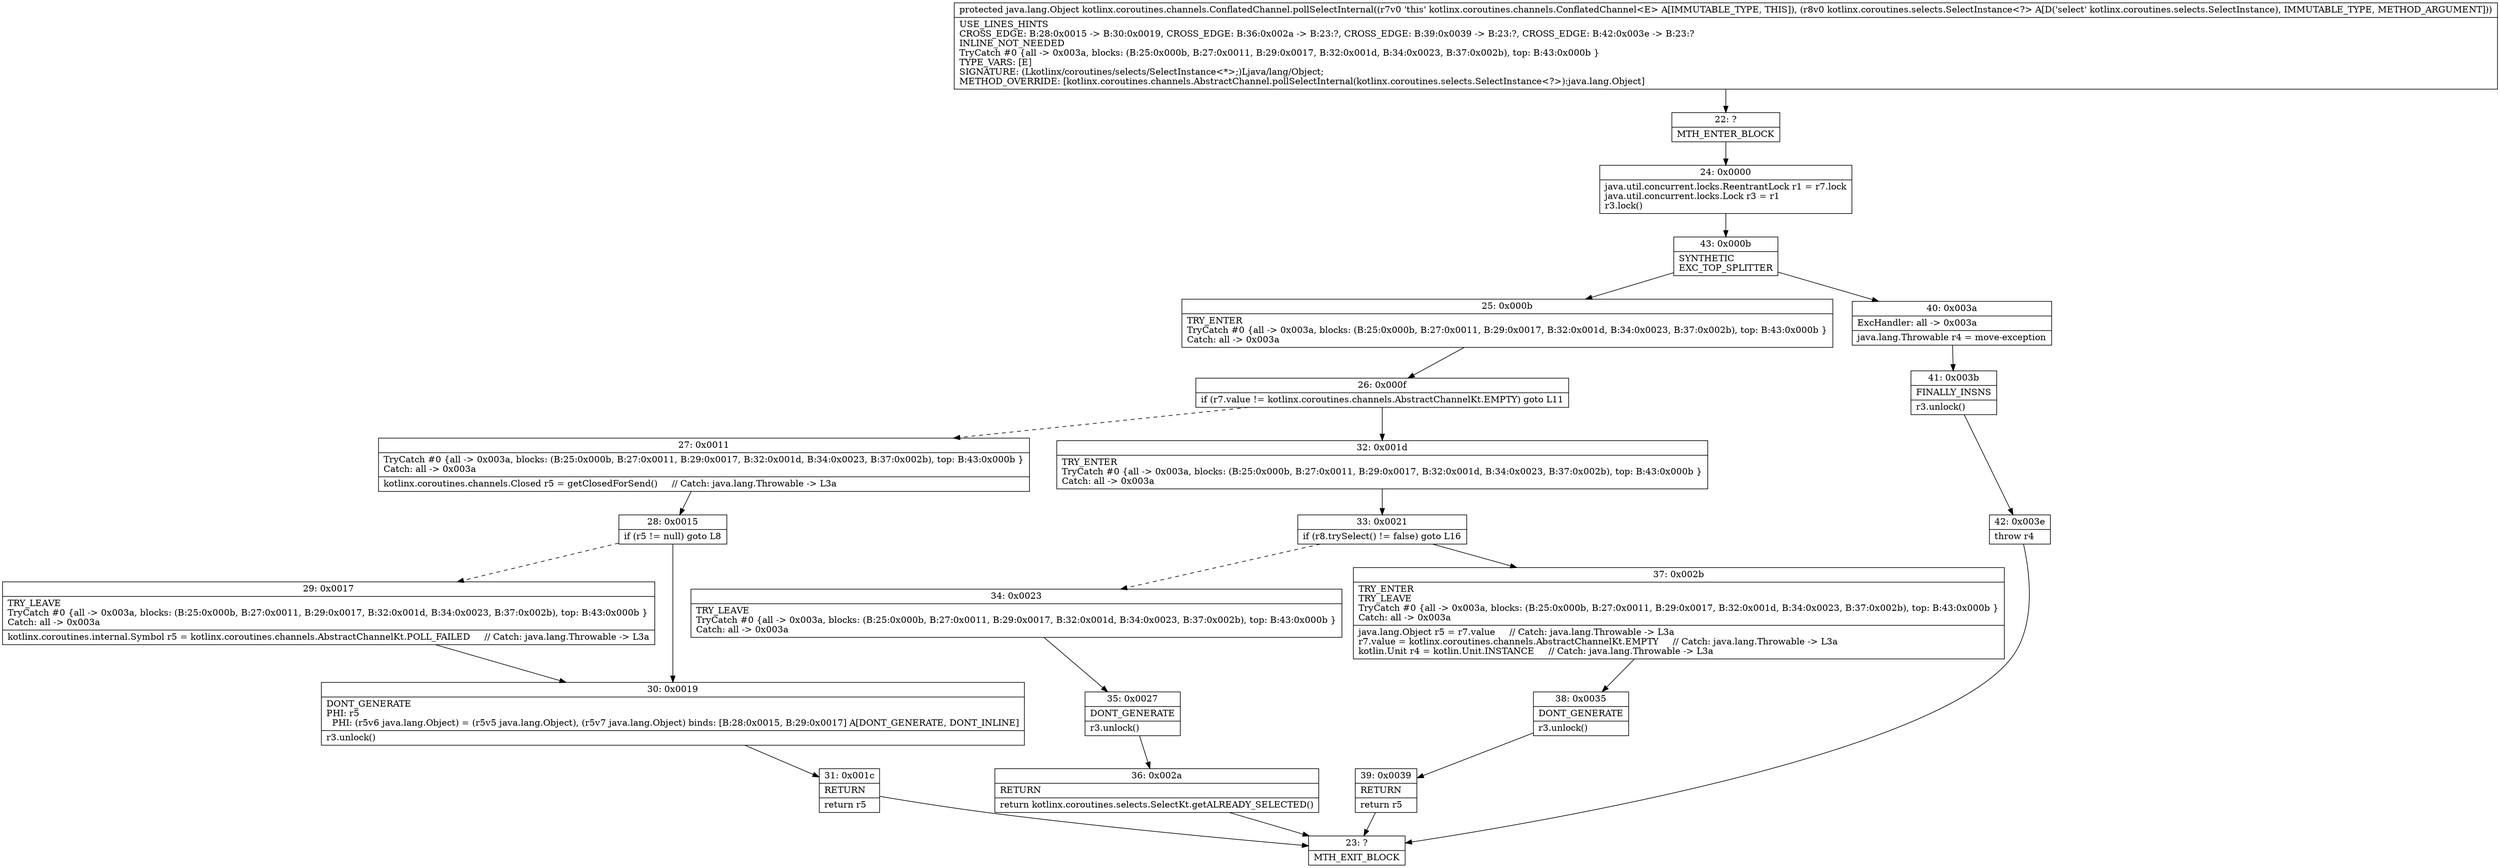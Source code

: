 digraph "CFG forkotlinx.coroutines.channels.ConflatedChannel.pollSelectInternal(Lkotlinx\/coroutines\/selects\/SelectInstance;)Ljava\/lang\/Object;" {
Node_22 [shape=record,label="{22\:\ ?|MTH_ENTER_BLOCK\l}"];
Node_24 [shape=record,label="{24\:\ 0x0000|java.util.concurrent.locks.ReentrantLock r1 = r7.lock\ljava.util.concurrent.locks.Lock r3 = r1\lr3.lock()\l}"];
Node_43 [shape=record,label="{43\:\ 0x000b|SYNTHETIC\lEXC_TOP_SPLITTER\l}"];
Node_25 [shape=record,label="{25\:\ 0x000b|TRY_ENTER\lTryCatch #0 \{all \-\> 0x003a, blocks: (B:25:0x000b, B:27:0x0011, B:29:0x0017, B:32:0x001d, B:34:0x0023, B:37:0x002b), top: B:43:0x000b \}\lCatch: all \-\> 0x003a\l}"];
Node_26 [shape=record,label="{26\:\ 0x000f|if (r7.value != kotlinx.coroutines.channels.AbstractChannelKt.EMPTY) goto L11\l}"];
Node_27 [shape=record,label="{27\:\ 0x0011|TryCatch #0 \{all \-\> 0x003a, blocks: (B:25:0x000b, B:27:0x0011, B:29:0x0017, B:32:0x001d, B:34:0x0023, B:37:0x002b), top: B:43:0x000b \}\lCatch: all \-\> 0x003a\l|kotlinx.coroutines.channels.Closed r5 = getClosedForSend()     \/\/ Catch: java.lang.Throwable \-\> L3a\l}"];
Node_28 [shape=record,label="{28\:\ 0x0015|if (r5 != null) goto L8\l}"];
Node_29 [shape=record,label="{29\:\ 0x0017|TRY_LEAVE\lTryCatch #0 \{all \-\> 0x003a, blocks: (B:25:0x000b, B:27:0x0011, B:29:0x0017, B:32:0x001d, B:34:0x0023, B:37:0x002b), top: B:43:0x000b \}\lCatch: all \-\> 0x003a\l|kotlinx.coroutines.internal.Symbol r5 = kotlinx.coroutines.channels.AbstractChannelKt.POLL_FAILED     \/\/ Catch: java.lang.Throwable \-\> L3a\l}"];
Node_30 [shape=record,label="{30\:\ 0x0019|DONT_GENERATE\lPHI: r5 \l  PHI: (r5v6 java.lang.Object) = (r5v5 java.lang.Object), (r5v7 java.lang.Object) binds: [B:28:0x0015, B:29:0x0017] A[DONT_GENERATE, DONT_INLINE]\l|r3.unlock()\l}"];
Node_31 [shape=record,label="{31\:\ 0x001c|RETURN\l|return r5\l}"];
Node_23 [shape=record,label="{23\:\ ?|MTH_EXIT_BLOCK\l}"];
Node_32 [shape=record,label="{32\:\ 0x001d|TRY_ENTER\lTryCatch #0 \{all \-\> 0x003a, blocks: (B:25:0x000b, B:27:0x0011, B:29:0x0017, B:32:0x001d, B:34:0x0023, B:37:0x002b), top: B:43:0x000b \}\lCatch: all \-\> 0x003a\l}"];
Node_33 [shape=record,label="{33\:\ 0x0021|if (r8.trySelect() != false) goto L16\l}"];
Node_34 [shape=record,label="{34\:\ 0x0023|TRY_LEAVE\lTryCatch #0 \{all \-\> 0x003a, blocks: (B:25:0x000b, B:27:0x0011, B:29:0x0017, B:32:0x001d, B:34:0x0023, B:37:0x002b), top: B:43:0x000b \}\lCatch: all \-\> 0x003a\l}"];
Node_35 [shape=record,label="{35\:\ 0x0027|DONT_GENERATE\l|r3.unlock()\l}"];
Node_36 [shape=record,label="{36\:\ 0x002a|RETURN\l|return kotlinx.coroutines.selects.SelectKt.getALREADY_SELECTED()\l}"];
Node_37 [shape=record,label="{37\:\ 0x002b|TRY_ENTER\lTRY_LEAVE\lTryCatch #0 \{all \-\> 0x003a, blocks: (B:25:0x000b, B:27:0x0011, B:29:0x0017, B:32:0x001d, B:34:0x0023, B:37:0x002b), top: B:43:0x000b \}\lCatch: all \-\> 0x003a\l|java.lang.Object r5 = r7.value     \/\/ Catch: java.lang.Throwable \-\> L3a\lr7.value = kotlinx.coroutines.channels.AbstractChannelKt.EMPTY     \/\/ Catch: java.lang.Throwable \-\> L3a\lkotlin.Unit r4 = kotlin.Unit.INSTANCE     \/\/ Catch: java.lang.Throwable \-\> L3a\l}"];
Node_38 [shape=record,label="{38\:\ 0x0035|DONT_GENERATE\l|r3.unlock()\l}"];
Node_39 [shape=record,label="{39\:\ 0x0039|RETURN\l|return r5\l}"];
Node_40 [shape=record,label="{40\:\ 0x003a|ExcHandler: all \-\> 0x003a\l|java.lang.Throwable r4 = move\-exception\l}"];
Node_41 [shape=record,label="{41\:\ 0x003b|FINALLY_INSNS\l|r3.unlock()\l}"];
Node_42 [shape=record,label="{42\:\ 0x003e|throw r4\l}"];
MethodNode[shape=record,label="{protected java.lang.Object kotlinx.coroutines.channels.ConflatedChannel.pollSelectInternal((r7v0 'this' kotlinx.coroutines.channels.ConflatedChannel\<E\> A[IMMUTABLE_TYPE, THIS]), (r8v0 kotlinx.coroutines.selects.SelectInstance\<?\> A[D('select' kotlinx.coroutines.selects.SelectInstance), IMMUTABLE_TYPE, METHOD_ARGUMENT]))  | USE_LINES_HINTS\lCROSS_EDGE: B:28:0x0015 \-\> B:30:0x0019, CROSS_EDGE: B:36:0x002a \-\> B:23:?, CROSS_EDGE: B:39:0x0039 \-\> B:23:?, CROSS_EDGE: B:42:0x003e \-\> B:23:?\lINLINE_NOT_NEEDED\lTryCatch #0 \{all \-\> 0x003a, blocks: (B:25:0x000b, B:27:0x0011, B:29:0x0017, B:32:0x001d, B:34:0x0023, B:37:0x002b), top: B:43:0x000b \}\lTYPE_VARS: [E]\lSIGNATURE: (Lkotlinx\/coroutines\/selects\/SelectInstance\<*\>;)Ljava\/lang\/Object;\lMETHOD_OVERRIDE: [kotlinx.coroutines.channels.AbstractChannel.pollSelectInternal(kotlinx.coroutines.selects.SelectInstance\<?\>):java.lang.Object]\l}"];
MethodNode -> Node_22;Node_22 -> Node_24;
Node_24 -> Node_43;
Node_43 -> Node_25;
Node_43 -> Node_40;
Node_25 -> Node_26;
Node_26 -> Node_27[style=dashed];
Node_26 -> Node_32;
Node_27 -> Node_28;
Node_28 -> Node_29[style=dashed];
Node_28 -> Node_30;
Node_29 -> Node_30;
Node_30 -> Node_31;
Node_31 -> Node_23;
Node_32 -> Node_33;
Node_33 -> Node_34[style=dashed];
Node_33 -> Node_37;
Node_34 -> Node_35;
Node_35 -> Node_36;
Node_36 -> Node_23;
Node_37 -> Node_38;
Node_38 -> Node_39;
Node_39 -> Node_23;
Node_40 -> Node_41;
Node_41 -> Node_42;
Node_42 -> Node_23;
}

